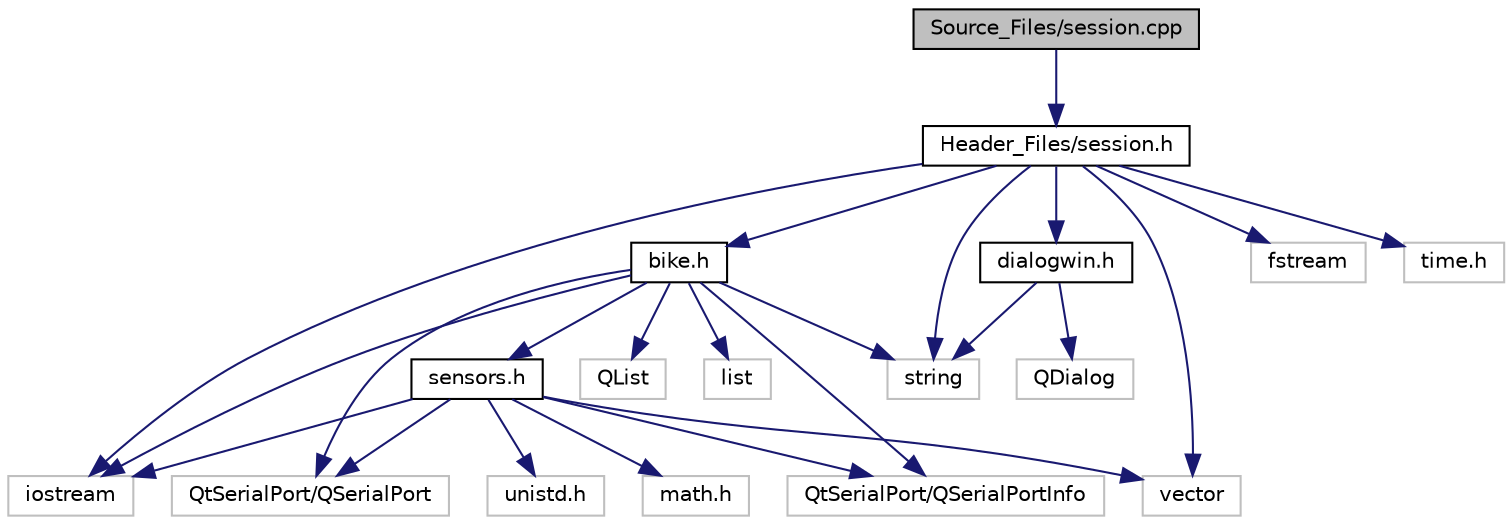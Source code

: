 digraph "Source_Files/session.cpp"
{
 // LATEX_PDF_SIZE
  edge [fontname="Helvetica",fontsize="10",labelfontname="Helvetica",labelfontsize="10"];
  node [fontname="Helvetica",fontsize="10",shape=record];
  Node1 [label="Source_Files/session.cpp",height=0.2,width=0.4,color="black", fillcolor="grey75", style="filled", fontcolor="black",tooltip=" "];
  Node1 -> Node2 [color="midnightblue",fontsize="10",style="solid"];
  Node2 [label="Header_Files/session.h",height=0.2,width=0.4,color="black", fillcolor="white", style="filled",URL="$session_8h.html",tooltip="Este archivo contiene la declaración de la clase abstracta Session y cada una de sus clases derivadas..."];
  Node2 -> Node3 [color="midnightblue",fontsize="10",style="solid"];
  Node3 [label="string",height=0.2,width=0.4,color="grey75", fillcolor="white", style="filled",tooltip=" "];
  Node2 -> Node4 [color="midnightblue",fontsize="10",style="solid"];
  Node4 [label="vector",height=0.2,width=0.4,color="grey75", fillcolor="white", style="filled",tooltip=" "];
  Node2 -> Node5 [color="midnightblue",fontsize="10",style="solid"];
  Node5 [label="iostream",height=0.2,width=0.4,color="grey75", fillcolor="white", style="filled",tooltip=" "];
  Node2 -> Node6 [color="midnightblue",fontsize="10",style="solid"];
  Node6 [label="fstream",height=0.2,width=0.4,color="grey75", fillcolor="white", style="filled",tooltip=" "];
  Node2 -> Node7 [color="midnightblue",fontsize="10",style="solid"];
  Node7 [label="time.h",height=0.2,width=0.4,color="grey75", fillcolor="white", style="filled",tooltip=" "];
  Node2 -> Node8 [color="midnightblue",fontsize="10",style="solid"];
  Node8 [label="bike.h",height=0.2,width=0.4,color="black", fillcolor="white", style="filled",URL="$bike_8h.html",tooltip="Contiene los diferentes sensores disponibles y el puerto serie de bike."];
  Node8 -> Node5 [color="midnightblue",fontsize="10",style="solid"];
  Node8 -> Node9 [color="midnightblue",fontsize="10",style="solid"];
  Node9 [label="QList",height=0.2,width=0.4,color="grey75", fillcolor="white", style="filled",tooltip=" "];
  Node8 -> Node10 [color="midnightblue",fontsize="10",style="solid"];
  Node10 [label="QtSerialPort/QSerialPort",height=0.2,width=0.4,color="grey75", fillcolor="white", style="filled",tooltip=" "];
  Node8 -> Node11 [color="midnightblue",fontsize="10",style="solid"];
  Node11 [label="QtSerialPort/QSerialPortInfo",height=0.2,width=0.4,color="grey75", fillcolor="white", style="filled",tooltip=" "];
  Node8 -> Node3 [color="midnightblue",fontsize="10",style="solid"];
  Node8 -> Node12 [color="midnightblue",fontsize="10",style="solid"];
  Node12 [label="list",height=0.2,width=0.4,color="grey75", fillcolor="white", style="filled",tooltip=" "];
  Node8 -> Node13 [color="midnightblue",fontsize="10",style="solid"];
  Node13 [label="sensors.h",height=0.2,width=0.4,color="black", fillcolor="white", style="filled",URL="$sensors_8h.html",tooltip="Clase sensors y sus derivadas."];
  Node13 -> Node5 [color="midnightblue",fontsize="10",style="solid"];
  Node13 -> Node10 [color="midnightblue",fontsize="10",style="solid"];
  Node13 -> Node4 [color="midnightblue",fontsize="10",style="solid"];
  Node13 -> Node11 [color="midnightblue",fontsize="10",style="solid"];
  Node13 -> Node14 [color="midnightblue",fontsize="10",style="solid"];
  Node14 [label="math.h",height=0.2,width=0.4,color="grey75", fillcolor="white", style="filled",tooltip=" "];
  Node13 -> Node15 [color="midnightblue",fontsize="10",style="solid"];
  Node15 [label="unistd.h",height=0.2,width=0.4,color="grey75", fillcolor="white", style="filled",tooltip=" "];
  Node2 -> Node16 [color="midnightblue",fontsize="10",style="solid"];
  Node16 [label="dialogwin.h",height=0.2,width=0.4,color="black", fillcolor="white", style="filled",URL="$dialogwin_8h.html",tooltip="Ventana para mostrar mensajes al usuario."];
  Node16 -> Node17 [color="midnightblue",fontsize="10",style="solid"];
  Node17 [label="QDialog",height=0.2,width=0.4,color="grey75", fillcolor="white", style="filled",tooltip=" "];
  Node16 -> Node3 [color="midnightblue",fontsize="10",style="solid"];
}
